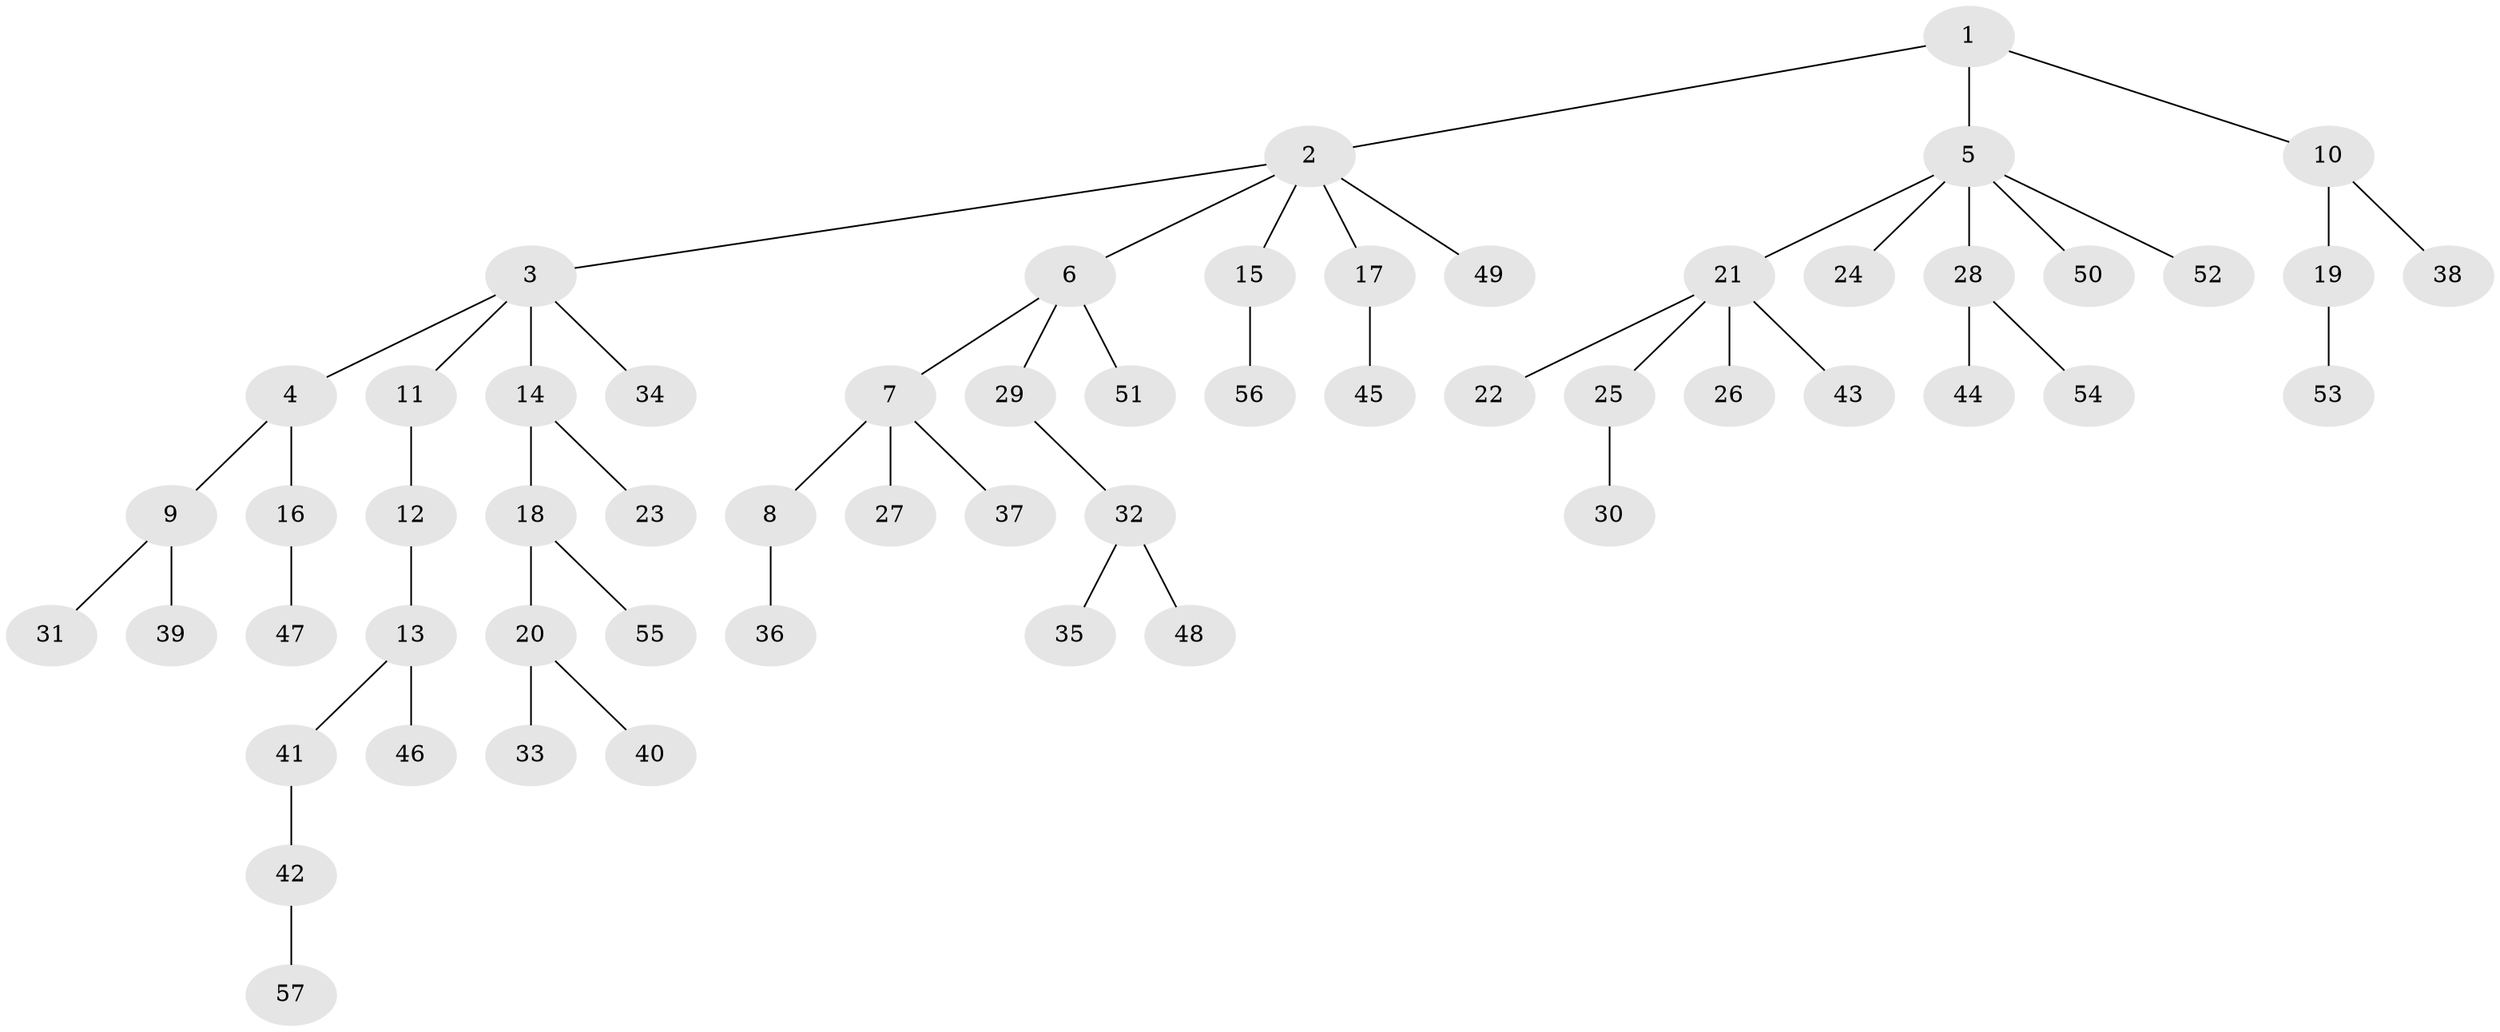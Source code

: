 // coarse degree distribution, {2: 0.2222222222222222, 4: 0.1111111111111111, 1: 0.5, 3: 0.16666666666666666}
// Generated by graph-tools (version 1.1) at 2025/37/03/04/25 23:37:23]
// undirected, 57 vertices, 56 edges
graph export_dot {
  node [color=gray90,style=filled];
  1;
  2;
  3;
  4;
  5;
  6;
  7;
  8;
  9;
  10;
  11;
  12;
  13;
  14;
  15;
  16;
  17;
  18;
  19;
  20;
  21;
  22;
  23;
  24;
  25;
  26;
  27;
  28;
  29;
  30;
  31;
  32;
  33;
  34;
  35;
  36;
  37;
  38;
  39;
  40;
  41;
  42;
  43;
  44;
  45;
  46;
  47;
  48;
  49;
  50;
  51;
  52;
  53;
  54;
  55;
  56;
  57;
  1 -- 2;
  1 -- 5;
  1 -- 10;
  2 -- 3;
  2 -- 6;
  2 -- 15;
  2 -- 17;
  2 -- 49;
  3 -- 4;
  3 -- 11;
  3 -- 14;
  3 -- 34;
  4 -- 9;
  4 -- 16;
  5 -- 21;
  5 -- 24;
  5 -- 28;
  5 -- 50;
  5 -- 52;
  6 -- 7;
  6 -- 29;
  6 -- 51;
  7 -- 8;
  7 -- 27;
  7 -- 37;
  8 -- 36;
  9 -- 31;
  9 -- 39;
  10 -- 19;
  10 -- 38;
  11 -- 12;
  12 -- 13;
  13 -- 41;
  13 -- 46;
  14 -- 18;
  14 -- 23;
  15 -- 56;
  16 -- 47;
  17 -- 45;
  18 -- 20;
  18 -- 55;
  19 -- 53;
  20 -- 33;
  20 -- 40;
  21 -- 22;
  21 -- 25;
  21 -- 26;
  21 -- 43;
  25 -- 30;
  28 -- 44;
  28 -- 54;
  29 -- 32;
  32 -- 35;
  32 -- 48;
  41 -- 42;
  42 -- 57;
}
